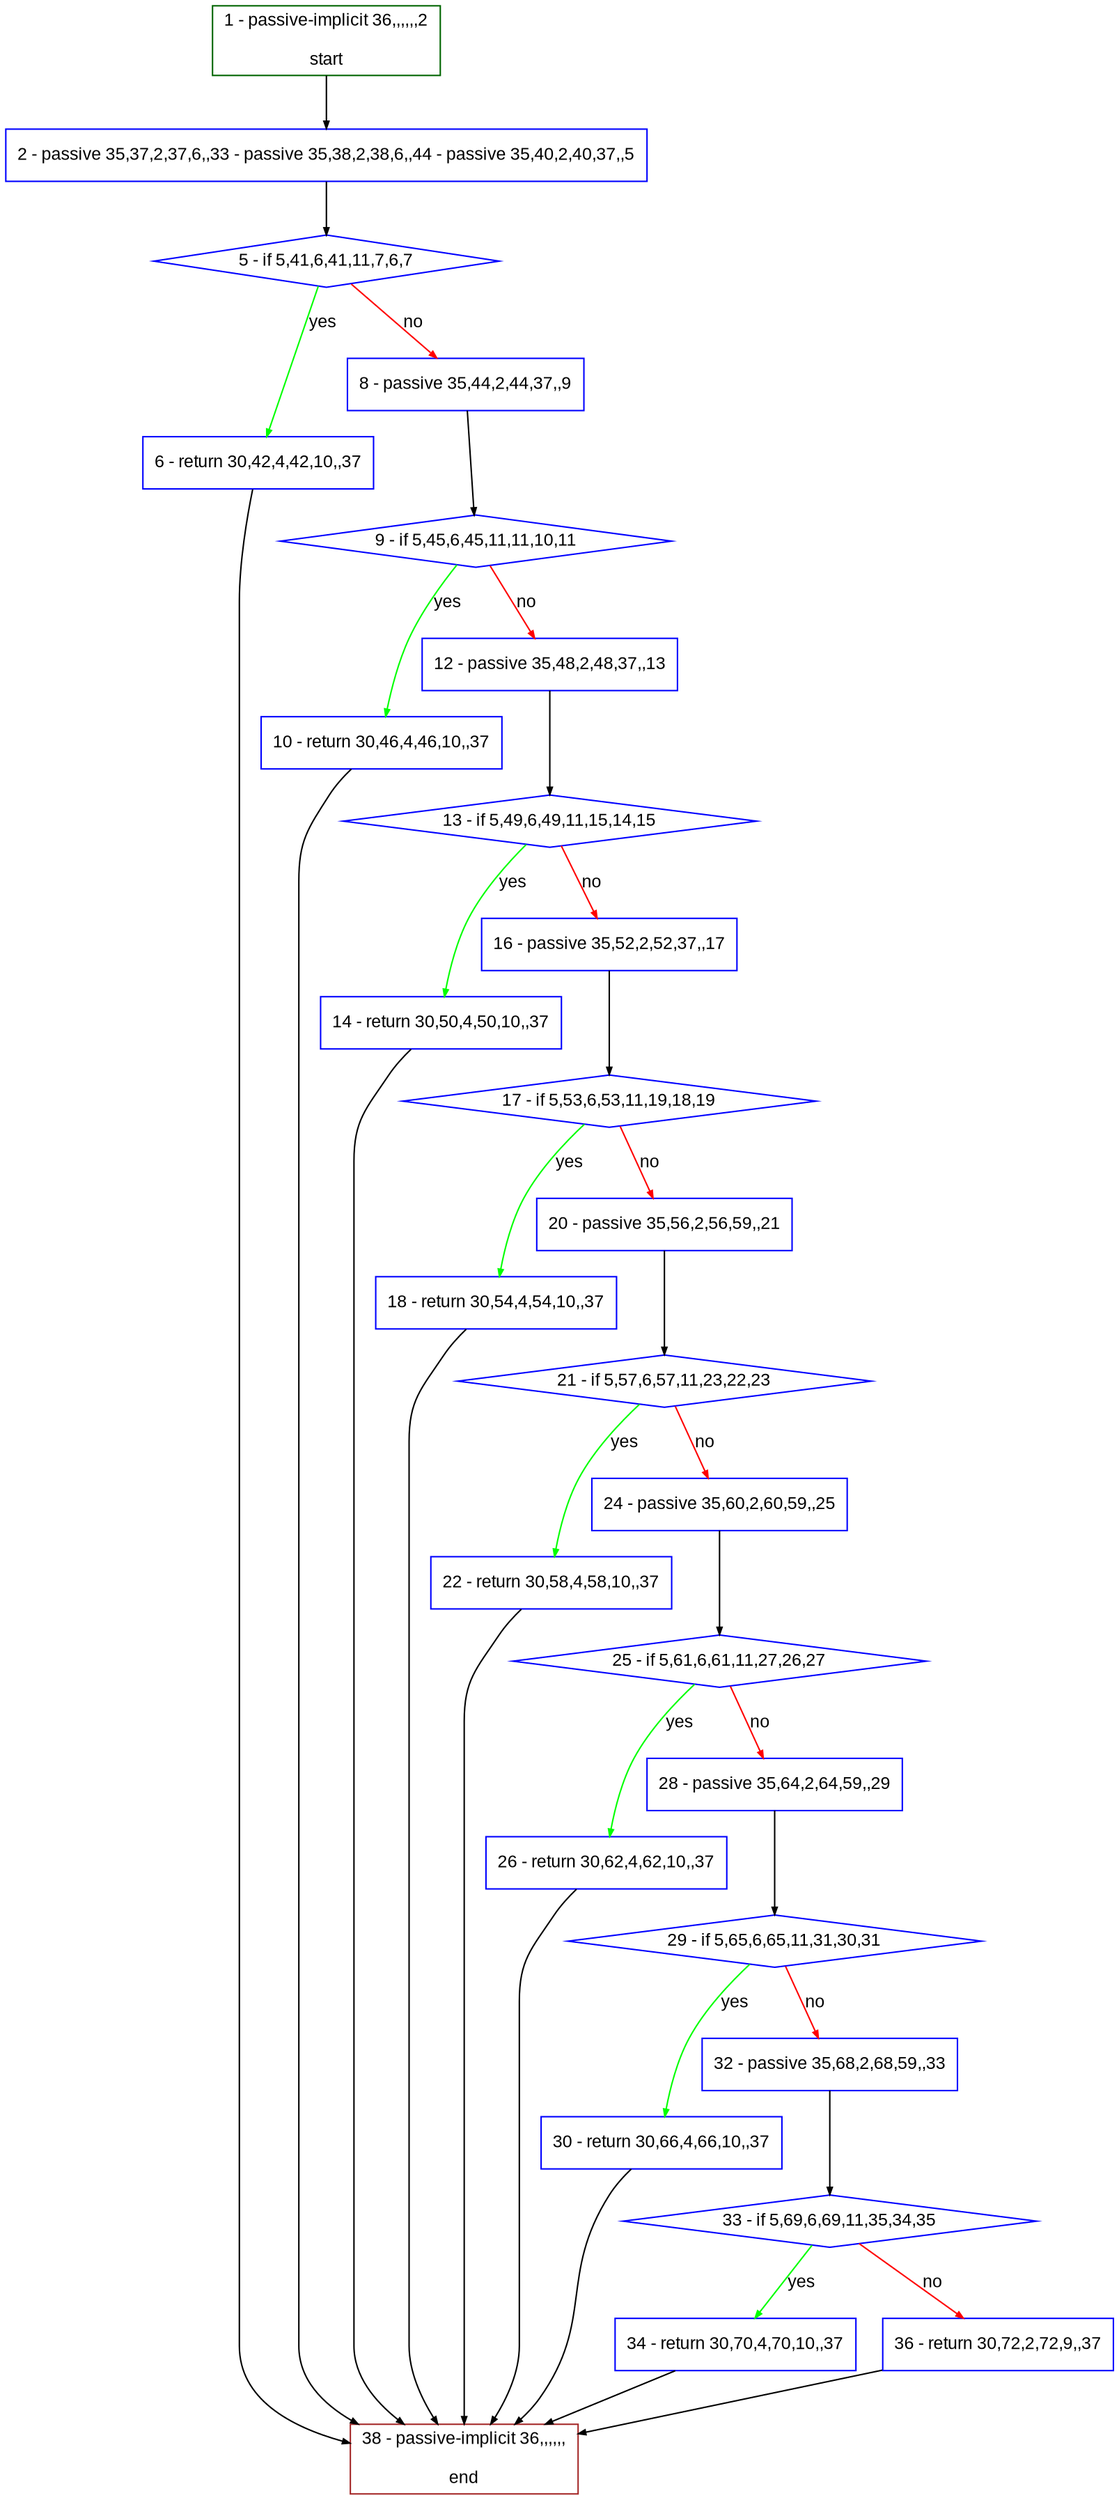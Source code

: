 digraph "" {
  graph [bgcolor="white", fillcolor="#FFFFCC", pack="true", packmode="clust", fontname="Arial", label="", fontsize="12", compound="true", style="rounded,filled"];
  node [node_initialized="no", fillcolor="white", fontname="Arial", label="", color="grey", fontsize="12", fixedsize="false", compound="true", shape="rectangle", style="filled"];
  edge [arrowtail="none", lhead="", fontcolor="black", fontname="Arial", label="", color="black", fontsize="12", arrowhead="normal", arrowsize="0.5", compound="true", ltail="", dir="forward"];
  __N1 [fillcolor="#ffffff", label="2 - passive 35,37,2,37,6,,33 - passive 35,38,2,38,6,,44 - passive 35,40,2,40,37,,5", color="#0000ff", shape="box", style="filled"];
  __N2 [fillcolor="#ffffff", label="1 - passive-implicit 36,,,,,,2\n\nstart", color="#006400", shape="box", style="filled"];
  __N3 [fillcolor="#ffffff", label="5 - if 5,41,6,41,11,7,6,7", color="#0000ff", shape="diamond", style="filled"];
  __N4 [fillcolor="#ffffff", label="6 - return 30,42,4,42,10,,37", color="#0000ff", shape="box", style="filled"];
  __N5 [fillcolor="#ffffff", label="8 - passive 35,44,2,44,37,,9", color="#0000ff", shape="box", style="filled"];
  __N6 [fillcolor="#ffffff", label="38 - passive-implicit 36,,,,,,\n\nend", color="#a52a2a", shape="box", style="filled"];
  __N7 [fillcolor="#ffffff", label="9 - if 5,45,6,45,11,11,10,11", color="#0000ff", shape="diamond", style="filled"];
  __N8 [fillcolor="#ffffff", label="10 - return 30,46,4,46,10,,37", color="#0000ff", shape="box", style="filled"];
  __N9 [fillcolor="#ffffff", label="12 - passive 35,48,2,48,37,,13", color="#0000ff", shape="box", style="filled"];
  __N10 [fillcolor="#ffffff", label="13 - if 5,49,6,49,11,15,14,15", color="#0000ff", shape="diamond", style="filled"];
  __N11 [fillcolor="#ffffff", label="14 - return 30,50,4,50,10,,37", color="#0000ff", shape="box", style="filled"];
  __N12 [fillcolor="#ffffff", label="16 - passive 35,52,2,52,37,,17", color="#0000ff", shape="box", style="filled"];
  __N13 [fillcolor="#ffffff", label="17 - if 5,53,6,53,11,19,18,19", color="#0000ff", shape="diamond", style="filled"];
  __N14 [fillcolor="#ffffff", label="18 - return 30,54,4,54,10,,37", color="#0000ff", shape="box", style="filled"];
  __N15 [fillcolor="#ffffff", label="20 - passive 35,56,2,56,59,,21", color="#0000ff", shape="box", style="filled"];
  __N16 [fillcolor="#ffffff", label="21 - if 5,57,6,57,11,23,22,23", color="#0000ff", shape="diamond", style="filled"];
  __N17 [fillcolor="#ffffff", label="22 - return 30,58,4,58,10,,37", color="#0000ff", shape="box", style="filled"];
  __N18 [fillcolor="#ffffff", label="24 - passive 35,60,2,60,59,,25", color="#0000ff", shape="box", style="filled"];
  __N19 [fillcolor="#ffffff", label="25 - if 5,61,6,61,11,27,26,27", color="#0000ff", shape="diamond", style="filled"];
  __N20 [fillcolor="#ffffff", label="26 - return 30,62,4,62,10,,37", color="#0000ff", shape="box", style="filled"];
  __N21 [fillcolor="#ffffff", label="28 - passive 35,64,2,64,59,,29", color="#0000ff", shape="box", style="filled"];
  __N22 [fillcolor="#ffffff", label="29 - if 5,65,6,65,11,31,30,31", color="#0000ff", shape="diamond", style="filled"];
  __N23 [fillcolor="#ffffff", label="30 - return 30,66,4,66,10,,37", color="#0000ff", shape="box", style="filled"];
  __N24 [fillcolor="#ffffff", label="32 - passive 35,68,2,68,59,,33", color="#0000ff", shape="box", style="filled"];
  __N25 [fillcolor="#ffffff", label="33 - if 5,69,6,69,11,35,34,35", color="#0000ff", shape="diamond", style="filled"];
  __N26 [fillcolor="#ffffff", label="34 - return 30,70,4,70,10,,37", color="#0000ff", shape="box", style="filled"];
  __N27 [fillcolor="#ffffff", label="36 - return 30,72,2,72,9,,37", color="#0000ff", shape="box", style="filled"];
  __N2 -> __N1 [arrowtail="none", color="#000000", label="", arrowhead="normal", dir="forward"];
  __N1 -> __N3 [arrowtail="none", color="#000000", label="", arrowhead="normal", dir="forward"];
  __N3 -> __N4 [arrowtail="none", color="#00ff00", label="yes", arrowhead="normal", dir="forward"];
  __N3 -> __N5 [arrowtail="none", color="#ff0000", label="no", arrowhead="normal", dir="forward"];
  __N4 -> __N6 [arrowtail="none", color="#000000", label="", arrowhead="normal", dir="forward"];
  __N5 -> __N7 [arrowtail="none", color="#000000", label="", arrowhead="normal", dir="forward"];
  __N7 -> __N8 [arrowtail="none", color="#00ff00", label="yes", arrowhead="normal", dir="forward"];
  __N7 -> __N9 [arrowtail="none", color="#ff0000", label="no", arrowhead="normal", dir="forward"];
  __N8 -> __N6 [arrowtail="none", color="#000000", label="", arrowhead="normal", dir="forward"];
  __N9 -> __N10 [arrowtail="none", color="#000000", label="", arrowhead="normal", dir="forward"];
  __N10 -> __N11 [arrowtail="none", color="#00ff00", label="yes", arrowhead="normal", dir="forward"];
  __N10 -> __N12 [arrowtail="none", color="#ff0000", label="no", arrowhead="normal", dir="forward"];
  __N11 -> __N6 [arrowtail="none", color="#000000", label="", arrowhead="normal", dir="forward"];
  __N12 -> __N13 [arrowtail="none", color="#000000", label="", arrowhead="normal", dir="forward"];
  __N13 -> __N14 [arrowtail="none", color="#00ff00", label="yes", arrowhead="normal", dir="forward"];
  __N13 -> __N15 [arrowtail="none", color="#ff0000", label="no", arrowhead="normal", dir="forward"];
  __N14 -> __N6 [arrowtail="none", color="#000000", label="", arrowhead="normal", dir="forward"];
  __N15 -> __N16 [arrowtail="none", color="#000000", label="", arrowhead="normal", dir="forward"];
  __N16 -> __N17 [arrowtail="none", color="#00ff00", label="yes", arrowhead="normal", dir="forward"];
  __N16 -> __N18 [arrowtail="none", color="#ff0000", label="no", arrowhead="normal", dir="forward"];
  __N17 -> __N6 [arrowtail="none", color="#000000", label="", arrowhead="normal", dir="forward"];
  __N18 -> __N19 [arrowtail="none", color="#000000", label="", arrowhead="normal", dir="forward"];
  __N19 -> __N20 [arrowtail="none", color="#00ff00", label="yes", arrowhead="normal", dir="forward"];
  __N19 -> __N21 [arrowtail="none", color="#ff0000", label="no", arrowhead="normal", dir="forward"];
  __N20 -> __N6 [arrowtail="none", color="#000000", label="", arrowhead="normal", dir="forward"];
  __N21 -> __N22 [arrowtail="none", color="#000000", label="", arrowhead="normal", dir="forward"];
  __N22 -> __N23 [arrowtail="none", color="#00ff00", label="yes", arrowhead="normal", dir="forward"];
  __N22 -> __N24 [arrowtail="none", color="#ff0000", label="no", arrowhead="normal", dir="forward"];
  __N23 -> __N6 [arrowtail="none", color="#000000", label="", arrowhead="normal", dir="forward"];
  __N24 -> __N25 [arrowtail="none", color="#000000", label="", arrowhead="normal", dir="forward"];
  __N25 -> __N26 [arrowtail="none", color="#00ff00", label="yes", arrowhead="normal", dir="forward"];
  __N25 -> __N27 [arrowtail="none", color="#ff0000", label="no", arrowhead="normal", dir="forward"];
  __N26 -> __N6 [arrowtail="none", color="#000000", label="", arrowhead="normal", dir="forward"];
  __N27 -> __N6 [arrowtail="none", color="#000000", label="", arrowhead="normal", dir="forward"];
}
